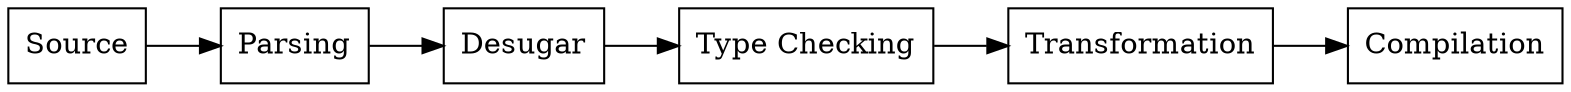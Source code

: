 digraph G {
  graph [ dpi = 300 ]; 
  rankdir=LR
  node [shape=box]
  Source -> Parsing -> Desugar -> "Type Checking" -> Transformation -> Compilation
}
